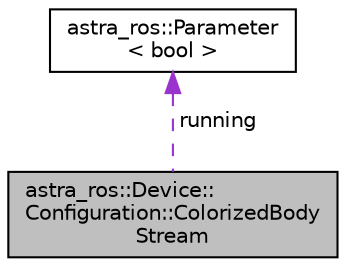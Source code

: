 digraph "astra_ros::Device::Configuration::ColorizedBodyStream"
{
 // LATEX_PDF_SIZE
  edge [fontname="Helvetica",fontsize="10",labelfontname="Helvetica",labelfontsize="10"];
  node [fontname="Helvetica",fontsize="10",shape=record];
  Node1 [label="astra_ros::Device::\lConfiguration::ColorizedBody\lStream",height=0.2,width=0.4,color="black", fillcolor="grey75", style="filled", fontcolor="black",tooltip=" "];
  Node2 -> Node1 [dir="back",color="darkorchid3",fontsize="10",style="dashed",label=" running" ];
  Node2 [label="astra_ros::Parameter\l\< bool \>",height=0.2,width=0.4,color="black", fillcolor="white", style="filled",URL="$classastra__ros_1_1Parameter.html",tooltip=" "];
}
